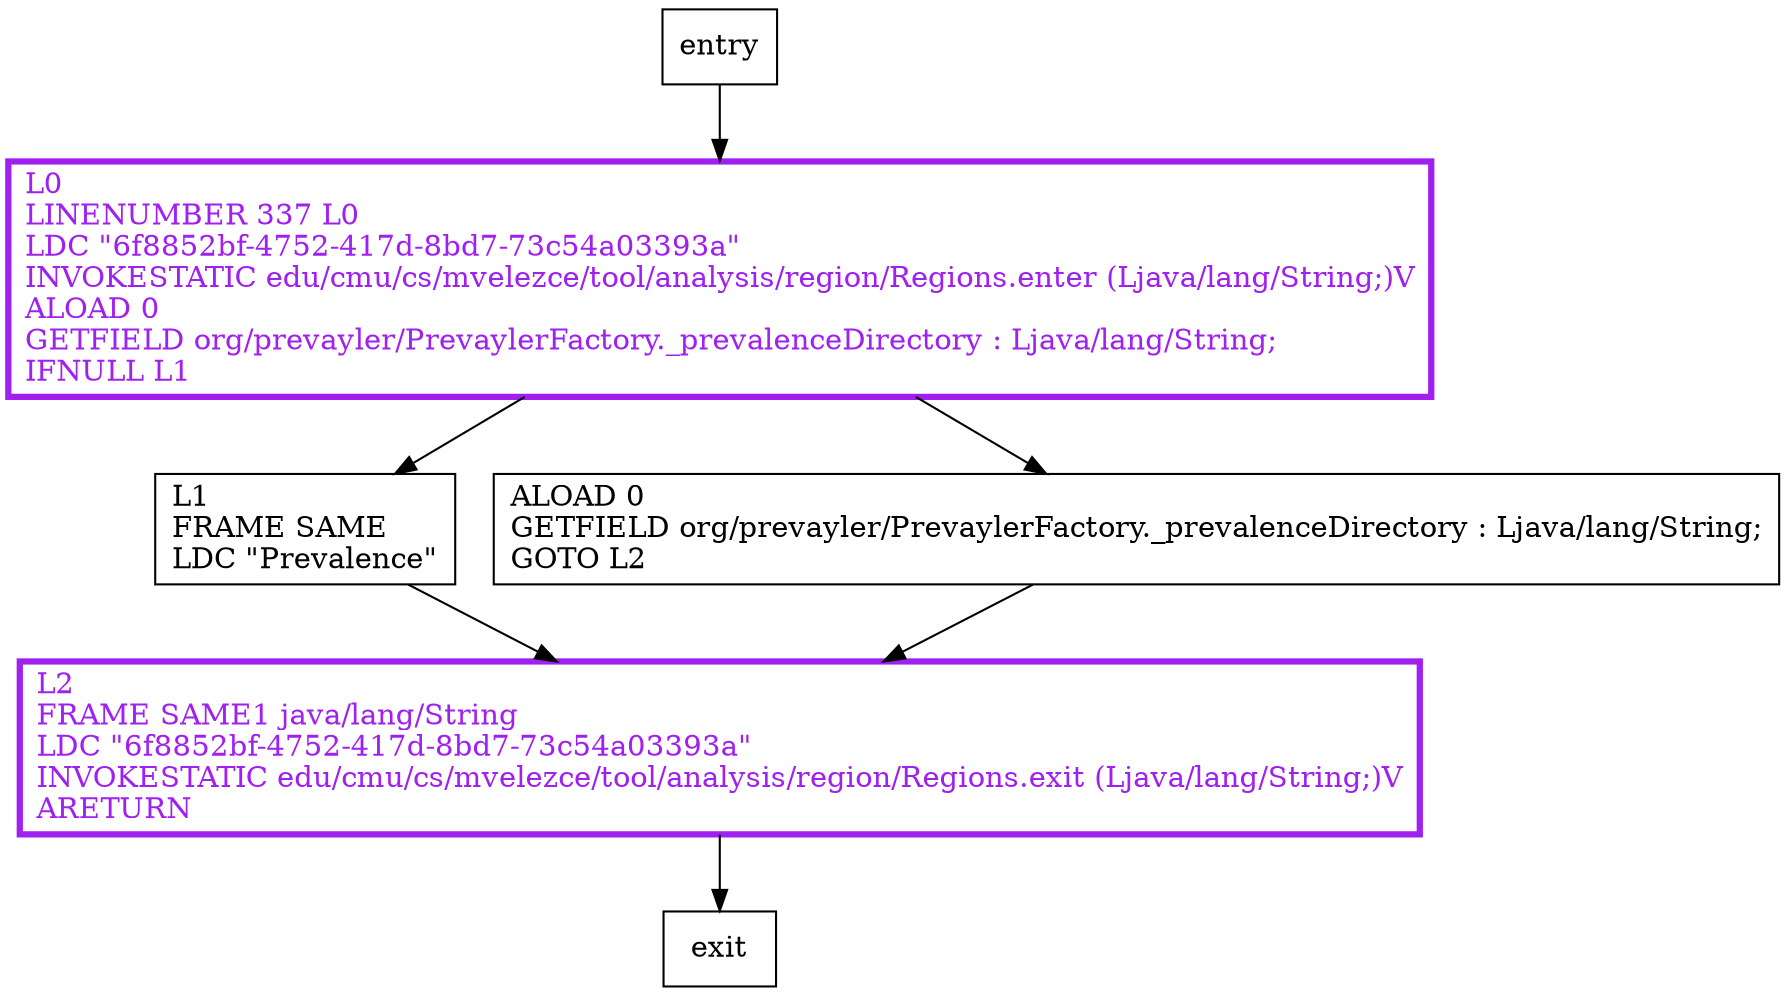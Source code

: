 digraph prevalenceDirectory {
node [shape=record];
1216899398 [label="L1\lFRAME SAME\lLDC \"Prevalence\"\l"];
1269855456 [label="ALOAD 0\lGETFIELD org/prevayler/PrevaylerFactory._prevalenceDirectory : Ljava/lang/String;\lGOTO L2\l"];
400807959 [label="L2\lFRAME SAME1 java/lang/String\lLDC \"6f8852bf-4752-417d-8bd7-73c54a03393a\"\lINVOKESTATIC edu/cmu/cs/mvelezce/tool/analysis/region/Regions.exit (Ljava/lang/String;)V\lARETURN\l"];
1879686230 [label="L0\lLINENUMBER 337 L0\lLDC \"6f8852bf-4752-417d-8bd7-73c54a03393a\"\lINVOKESTATIC edu/cmu/cs/mvelezce/tool/analysis/region/Regions.enter (Ljava/lang/String;)V\lALOAD 0\lGETFIELD org/prevayler/PrevaylerFactory._prevalenceDirectory : Ljava/lang/String;\lIFNULL L1\l"];
entry;
exit;
entry -> 1879686230;
1216899398 -> 400807959;
1269855456 -> 400807959;
400807959 -> exit;
1879686230 -> 1216899398;
1879686230 -> 1269855456;
400807959[fontcolor="purple", penwidth=3, color="purple"];
1879686230[fontcolor="purple", penwidth=3, color="purple"];
}
